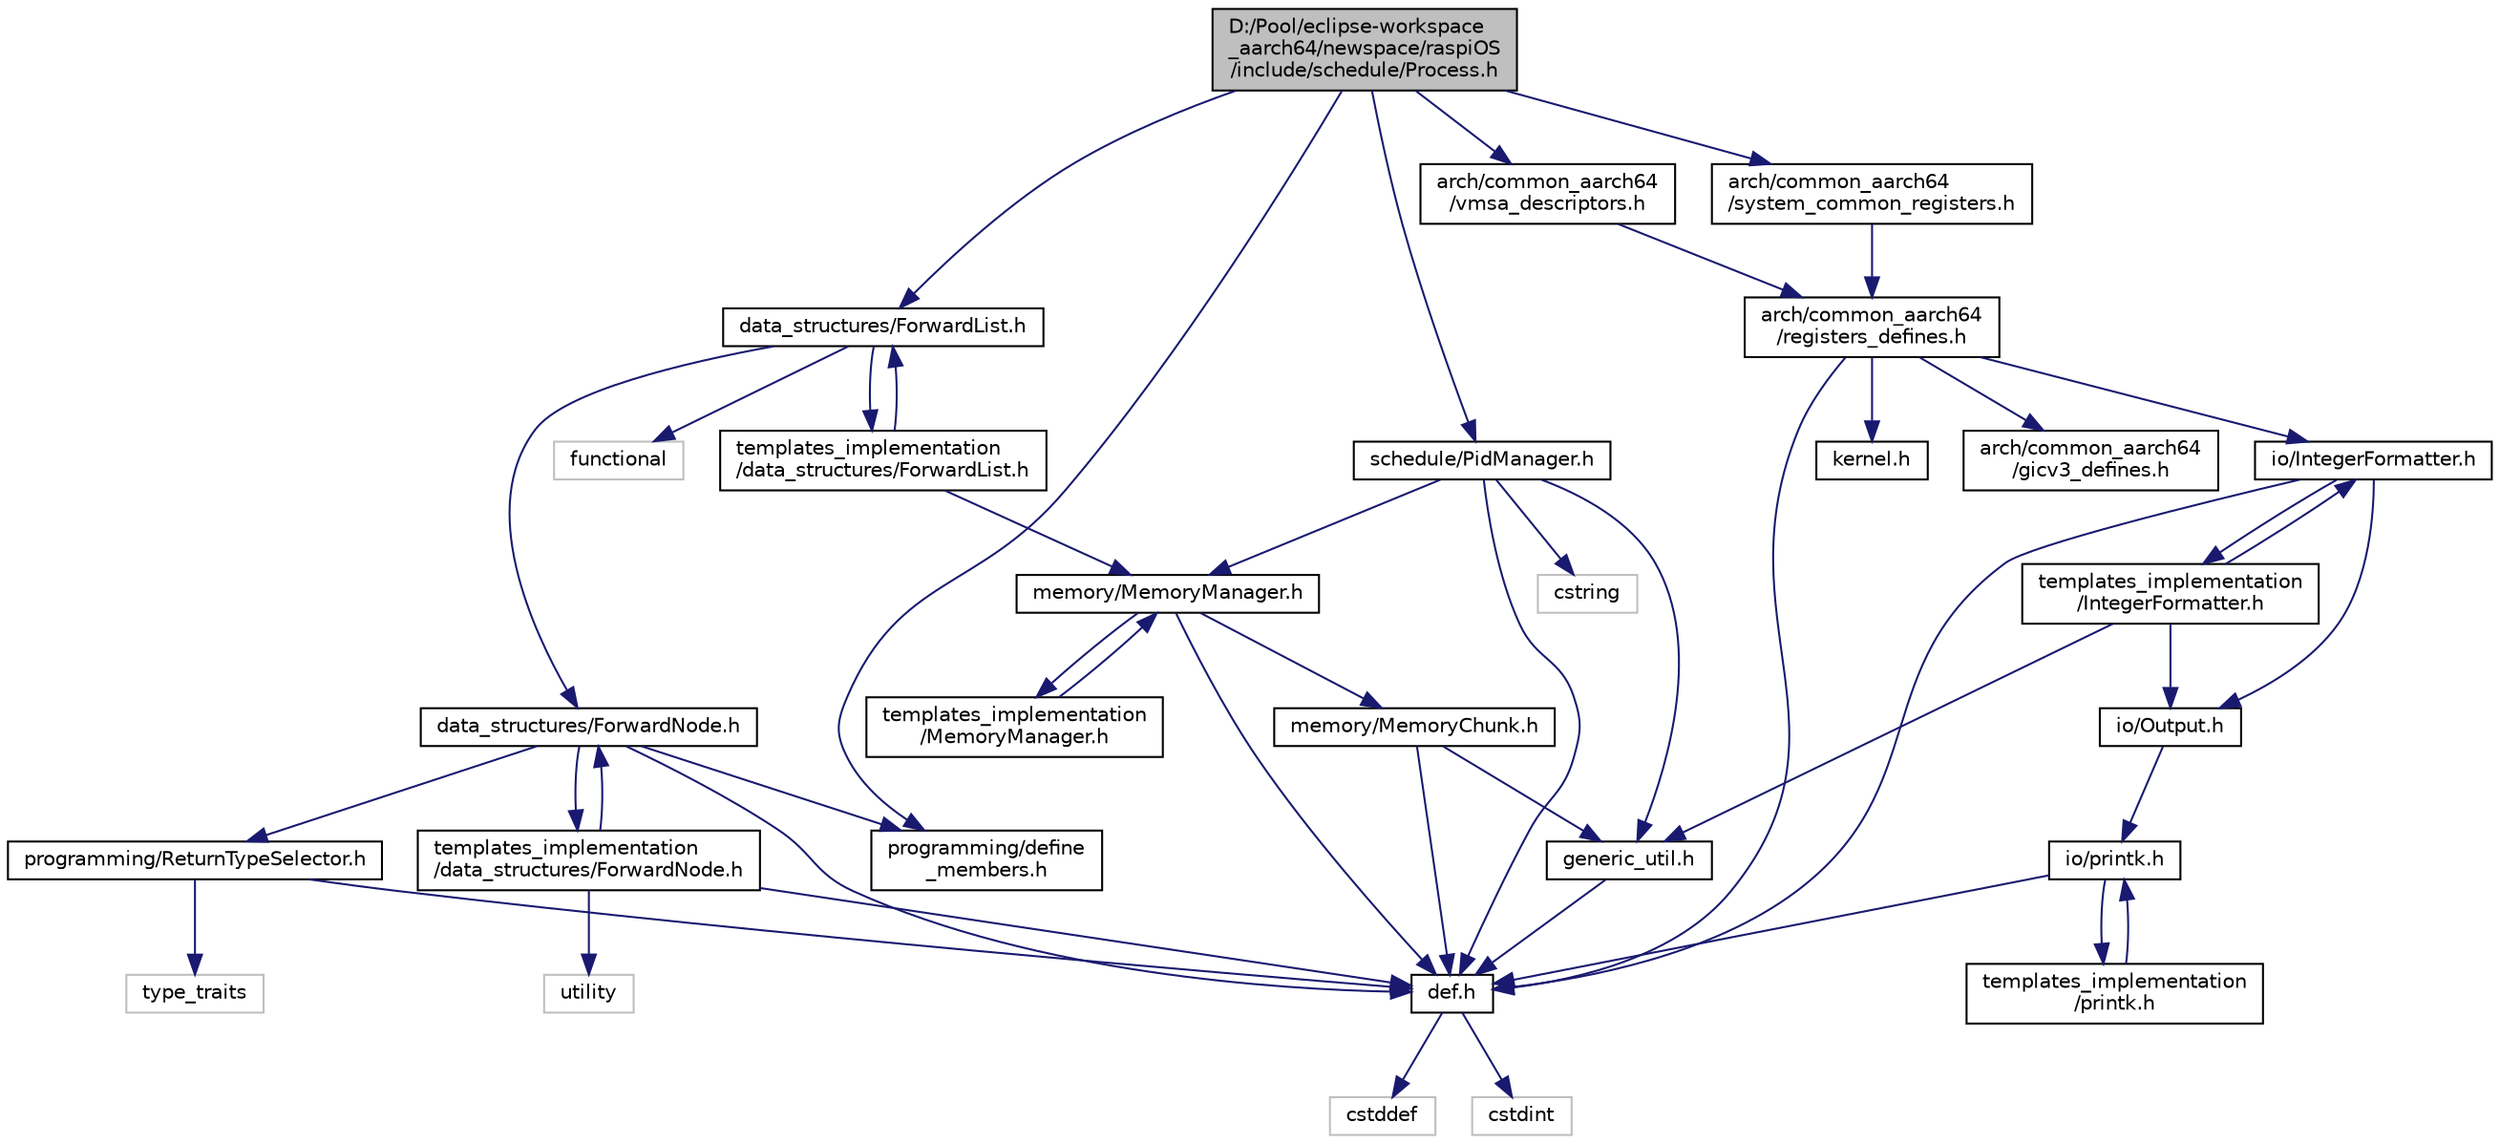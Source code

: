 digraph "D:/Pool/eclipse-workspace_aarch64/newspace/raspiOS/include/schedule/Process.h"
{
  edge [fontname="Helvetica",fontsize="10",labelfontname="Helvetica",labelfontsize="10"];
  node [fontname="Helvetica",fontsize="10",shape=record];
  Node2379 [label="D:/Pool/eclipse-workspace\l_aarch64/newspace/raspiOS\l/include/schedule/Process.h",height=0.2,width=0.4,color="black", fillcolor="grey75", style="filled", fontcolor="black"];
  Node2379 -> Node2380 [color="midnightblue",fontsize="10",style="solid",fontname="Helvetica"];
  Node2380 [label="data_structures/ForwardList.h",height=0.2,width=0.4,color="black", fillcolor="white", style="filled",URL="$d8/db0/data__structures_2_forward_list_8h.html"];
  Node2380 -> Node2381 [color="midnightblue",fontsize="10",style="solid",fontname="Helvetica"];
  Node2381 [label="data_structures/ForwardNode.h",height=0.2,width=0.4,color="black", fillcolor="white", style="filled",URL="$d7/d32/data__structures_2_forward_node_8h.html"];
  Node2381 -> Node2382 [color="midnightblue",fontsize="10",style="solid",fontname="Helvetica"];
  Node2382 [label="def.h",height=0.2,width=0.4,color="black", fillcolor="white", style="filled",URL="$d4/da4/def_8h.html"];
  Node2382 -> Node2383 [color="midnightblue",fontsize="10",style="solid",fontname="Helvetica"];
  Node2383 [label="cstddef",height=0.2,width=0.4,color="grey75", fillcolor="white", style="filled"];
  Node2382 -> Node2384 [color="midnightblue",fontsize="10",style="solid",fontname="Helvetica"];
  Node2384 [label="cstdint",height=0.2,width=0.4,color="grey75", fillcolor="white", style="filled"];
  Node2381 -> Node2385 [color="midnightblue",fontsize="10",style="solid",fontname="Helvetica"];
  Node2385 [label="programming/ReturnTypeSelector.h",height=0.2,width=0.4,color="black", fillcolor="white", style="filled",URL="$d3/d90/_return_type_selector_8h.html"];
  Node2385 -> Node2382 [color="midnightblue",fontsize="10",style="solid",fontname="Helvetica"];
  Node2385 -> Node2386 [color="midnightblue",fontsize="10",style="solid",fontname="Helvetica"];
  Node2386 [label="type_traits",height=0.2,width=0.4,color="grey75", fillcolor="white", style="filled"];
  Node2381 -> Node2387 [color="midnightblue",fontsize="10",style="solid",fontname="Helvetica"];
  Node2387 [label="programming/define\l_members.h",height=0.2,width=0.4,color="black", fillcolor="white", style="filled",URL="$d8/d7b/define__members_8h.html"];
  Node2381 -> Node2388 [color="midnightblue",fontsize="10",style="solid",fontname="Helvetica"];
  Node2388 [label="templates_implementation\l/data_structures/ForwardNode.h",height=0.2,width=0.4,color="black", fillcolor="white", style="filled",URL="$df/dbc/templates__implementation_2data__structures_2_forward_node_8h.html"];
  Node2388 -> Node2382 [color="midnightblue",fontsize="10",style="solid",fontname="Helvetica"];
  Node2388 -> Node2389 [color="midnightblue",fontsize="10",style="solid",fontname="Helvetica"];
  Node2389 [label="utility",height=0.2,width=0.4,color="grey75", fillcolor="white", style="filled"];
  Node2388 -> Node2381 [color="midnightblue",fontsize="10",style="solid",fontname="Helvetica"];
  Node2380 -> Node2390 [color="midnightblue",fontsize="10",style="solid",fontname="Helvetica"];
  Node2390 [label="functional",height=0.2,width=0.4,color="grey75", fillcolor="white", style="filled"];
  Node2380 -> Node2391 [color="midnightblue",fontsize="10",style="solid",fontname="Helvetica"];
  Node2391 [label="templates_implementation\l/data_structures/ForwardList.h",height=0.2,width=0.4,color="black", fillcolor="white", style="filled",URL="$d6/d60/templates__implementation_2data__structures_2_forward_list_8h.html"];
  Node2391 -> Node2380 [color="midnightblue",fontsize="10",style="solid",fontname="Helvetica"];
  Node2391 -> Node2392 [color="midnightblue",fontsize="10",style="solid",fontname="Helvetica"];
  Node2392 [label="memory/MemoryManager.h",height=0.2,width=0.4,color="black", fillcolor="white", style="filled",URL="$d6/d76/memory_2_memory_manager_8h.html"];
  Node2392 -> Node2382 [color="midnightblue",fontsize="10",style="solid",fontname="Helvetica"];
  Node2392 -> Node2393 [color="midnightblue",fontsize="10",style="solid",fontname="Helvetica"];
  Node2393 [label="memory/MemoryChunk.h",height=0.2,width=0.4,color="black", fillcolor="white", style="filled",URL="$d9/df6/_memory_chunk_8h.html"];
  Node2393 -> Node2382 [color="midnightblue",fontsize="10",style="solid",fontname="Helvetica"];
  Node2393 -> Node2394 [color="midnightblue",fontsize="10",style="solid",fontname="Helvetica"];
  Node2394 [label="generic_util.h",height=0.2,width=0.4,color="black", fillcolor="white", style="filled",URL="$d6/d93/generic__util_8h.html"];
  Node2394 -> Node2382 [color="midnightblue",fontsize="10",style="solid",fontname="Helvetica"];
  Node2392 -> Node2395 [color="midnightblue",fontsize="10",style="solid",fontname="Helvetica"];
  Node2395 [label="templates_implementation\l/MemoryManager.h",height=0.2,width=0.4,color="black", fillcolor="white", style="filled",URL="$dd/d2b/templates__implementation_2_memory_manager_8h.html"];
  Node2395 -> Node2392 [color="midnightblue",fontsize="10",style="solid",fontname="Helvetica"];
  Node2379 -> Node2396 [color="midnightblue",fontsize="10",style="solid",fontname="Helvetica"];
  Node2396 [label="schedule/PidManager.h",height=0.2,width=0.4,color="black", fillcolor="white", style="filled",URL="$d4/d92/_pid_manager_8h.html"];
  Node2396 -> Node2382 [color="midnightblue",fontsize="10",style="solid",fontname="Helvetica"];
  Node2396 -> Node2392 [color="midnightblue",fontsize="10",style="solid",fontname="Helvetica"];
  Node2396 -> Node2394 [color="midnightblue",fontsize="10",style="solid",fontname="Helvetica"];
  Node2396 -> Node2397 [color="midnightblue",fontsize="10",style="solid",fontname="Helvetica"];
  Node2397 [label="cstring",height=0.2,width=0.4,color="grey75", fillcolor="white", style="filled"];
  Node2379 -> Node2398 [color="midnightblue",fontsize="10",style="solid",fontname="Helvetica"];
  Node2398 [label="arch/common_aarch64\l/system_common_registers.h",height=0.2,width=0.4,color="black", fillcolor="white", style="filled",URL="$d4/d1f/system__common__registers_8h.html"];
  Node2398 -> Node2399 [color="midnightblue",fontsize="10",style="solid",fontname="Helvetica"];
  Node2399 [label="arch/common_aarch64\l/registers_defines.h",height=0.2,width=0.4,color="black", fillcolor="white", style="filled",URL="$d1/dbd/registers__defines_8h.html"];
  Node2399 -> Node2382 [color="midnightblue",fontsize="10",style="solid",fontname="Helvetica"];
  Node2399 -> Node2400 [color="midnightblue",fontsize="10",style="solid",fontname="Helvetica"];
  Node2400 [label="kernel.h",height=0.2,width=0.4,color="black", fillcolor="white", style="filled",URL="$d0/daa/kernel_8h.html"];
  Node2399 -> Node2401 [color="midnightblue",fontsize="10",style="solid",fontname="Helvetica"];
  Node2401 [label="io/IntegerFormatter.h",height=0.2,width=0.4,color="black", fillcolor="white", style="filled",URL="$d5/d7b/io_2_integer_formatter_8h.html"];
  Node2401 -> Node2382 [color="midnightblue",fontsize="10",style="solid",fontname="Helvetica"];
  Node2401 -> Node2402 [color="midnightblue",fontsize="10",style="solid",fontname="Helvetica"];
  Node2402 [label="io/Output.h",height=0.2,width=0.4,color="black", fillcolor="white", style="filled",URL="$d6/d77/_output_8h.html"];
  Node2402 -> Node2403 [color="midnightblue",fontsize="10",style="solid",fontname="Helvetica"];
  Node2403 [label="io/printk.h",height=0.2,width=0.4,color="black", fillcolor="white", style="filled",URL="$dd/d17/io_2printk_8h.html"];
  Node2403 -> Node2382 [color="midnightblue",fontsize="10",style="solid",fontname="Helvetica"];
  Node2403 -> Node2404 [color="midnightblue",fontsize="10",style="solid",fontname="Helvetica"];
  Node2404 [label="templates_implementation\l/printk.h",height=0.2,width=0.4,color="black", fillcolor="white", style="filled",URL="$d7/d95/templates__implementation_2printk_8h.html"];
  Node2404 -> Node2403 [color="midnightblue",fontsize="10",style="solid",fontname="Helvetica"];
  Node2401 -> Node2405 [color="midnightblue",fontsize="10",style="solid",fontname="Helvetica"];
  Node2405 [label="templates_implementation\l/IntegerFormatter.h",height=0.2,width=0.4,color="black", fillcolor="white", style="filled",URL="$dc/d84/templates__implementation_2_integer_formatter_8h.html"];
  Node2405 -> Node2401 [color="midnightblue",fontsize="10",style="solid",fontname="Helvetica"];
  Node2405 -> Node2394 [color="midnightblue",fontsize="10",style="solid",fontname="Helvetica"];
  Node2405 -> Node2402 [color="midnightblue",fontsize="10",style="solid",fontname="Helvetica"];
  Node2399 -> Node2406 [color="midnightblue",fontsize="10",style="solid",fontname="Helvetica"];
  Node2406 [label="arch/common_aarch64\l/gicv3_defines.h",height=0.2,width=0.4,color="black", fillcolor="white", style="filled",URL="$d5/d80/gicv3__defines_8h.html"];
  Node2379 -> Node2407 [color="midnightblue",fontsize="10",style="solid",fontname="Helvetica"];
  Node2407 [label="arch/common_aarch64\l/vmsa_descriptors.h",height=0.2,width=0.4,color="black", fillcolor="white", style="filled",URL="$d5/d72/vmsa__descriptors_8h.html"];
  Node2407 -> Node2399 [color="midnightblue",fontsize="10",style="solid",fontname="Helvetica"];
  Node2379 -> Node2387 [color="midnightblue",fontsize="10",style="solid",fontname="Helvetica"];
}
